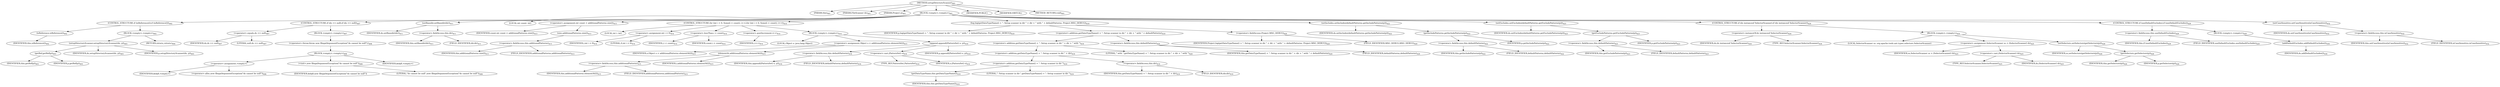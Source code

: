 digraph "setupDirectoryScanner" {  
"854" [label = <(METHOD,setupDirectoryScanner)<SUB>401</SUB>> ]
"88" [label = <(PARAM,this)<SUB>401</SUB>> ]
"855" [label = <(PARAM,FileScanner ds)<SUB>401</SUB>> ]
"856" [label = <(PARAM,Project p)<SUB>401</SUB>> ]
"857" [label = <(BLOCK,&lt;empty&gt;,&lt;empty&gt;)<SUB>401</SUB>> ]
"858" [label = <(CONTROL_STRUCTURE,if (isReference()),if (isReference()))<SUB>402</SUB>> ]
"859" [label = <(isReference,isReference())<SUB>402</SUB>> ]
"87" [label = <(IDENTIFIER,this,isReference())<SUB>402</SUB>> ]
"860" [label = <(BLOCK,&lt;empty&gt;,&lt;empty&gt;)<SUB>402</SUB>> ]
"861" [label = <(setupDirectoryScanner,setupDirectoryScanner(ds, p))<SUB>403</SUB>> ]
"862" [label = <(getRef,getRef(p))<SUB>403</SUB>> ]
"89" [label = <(IDENTIFIER,this,getRef(p))<SUB>403</SUB>> ]
"863" [label = <(IDENTIFIER,p,getRef(p))<SUB>403</SUB>> ]
"864" [label = <(IDENTIFIER,ds,setupDirectoryScanner(ds, p))<SUB>403</SUB>> ]
"865" [label = <(IDENTIFIER,p,setupDirectoryScanner(ds, p))<SUB>403</SUB>> ]
"866" [label = <(RETURN,return;,return;)<SUB>404</SUB>> ]
"867" [label = <(CONTROL_STRUCTURE,if (ds == null),if (ds == null))<SUB>407</SUB>> ]
"868" [label = <(&lt;operator&gt;.equals,ds == null)<SUB>407</SUB>> ]
"869" [label = <(IDENTIFIER,ds,ds == null)<SUB>407</SUB>> ]
"870" [label = <(LITERAL,null,ds == null)<SUB>407</SUB>> ]
"871" [label = <(BLOCK,&lt;empty&gt;,&lt;empty&gt;)<SUB>407</SUB>> ]
"872" [label = <(&lt;operator&gt;.throw,throw new IllegalArgumentException(&quot;ds cannot be null&quot;);)<SUB>408</SUB>> ]
"873" [label = <(BLOCK,&lt;empty&gt;,&lt;empty&gt;)<SUB>408</SUB>> ]
"874" [label = <(&lt;operator&gt;.assignment,&lt;empty&gt;)> ]
"875" [label = <(IDENTIFIER,$obj8,&lt;empty&gt;)> ]
"876" [label = <(&lt;operator&gt;.alloc,new IllegalArgumentException(&quot;ds cannot be null&quot;))<SUB>408</SUB>> ]
"877" [label = <(&lt;init&gt;,new IllegalArgumentException(&quot;ds cannot be null&quot;))<SUB>408</SUB>> ]
"878" [label = <(IDENTIFIER,$obj8,new IllegalArgumentException(&quot;ds cannot be null&quot;))> ]
"879" [label = <(LITERAL,&quot;ds cannot be null&quot;,new IllegalArgumentException(&quot;ds cannot be null&quot;))<SUB>408</SUB>> ]
"880" [label = <(IDENTIFIER,$obj8,&lt;empty&gt;)> ]
"881" [label = <(setBasedir,setBasedir(dir))<SUB>411</SUB>> ]
"882" [label = <(IDENTIFIER,ds,setBasedir(dir))<SUB>411</SUB>> ]
"883" [label = <(&lt;operator&gt;.fieldAccess,this.dir)<SUB>411</SUB>> ]
"884" [label = <(IDENTIFIER,this,setBasedir(dir))<SUB>411</SUB>> ]
"885" [label = <(FIELD_IDENTIFIER,dir,dir)<SUB>411</SUB>> ]
"886" [label = <(LOCAL,int count: int)> ]
"887" [label = <(&lt;operator&gt;.assignment,int count = additionalPatterns.size())<SUB>413</SUB>> ]
"888" [label = <(IDENTIFIER,count,int count = additionalPatterns.size())<SUB>413</SUB>> ]
"889" [label = <(size,additionalPatterns.size())<SUB>413</SUB>> ]
"890" [label = <(&lt;operator&gt;.fieldAccess,this.additionalPatterns)<SUB>413</SUB>> ]
"891" [label = <(IDENTIFIER,this,additionalPatterns.size())<SUB>413</SUB>> ]
"892" [label = <(FIELD_IDENTIFIER,additionalPatterns,additionalPatterns)<SUB>413</SUB>> ]
"893" [label = <(CONTROL_STRUCTURE,for (int i = 0; Some(i &lt; count); i++),for (int i = 0; Some(i &lt; count); i++))<SUB>414</SUB>> ]
"894" [label = <(LOCAL,int i: int)> ]
"895" [label = <(&lt;operator&gt;.assignment,int i = 0)<SUB>414</SUB>> ]
"896" [label = <(IDENTIFIER,i,int i = 0)<SUB>414</SUB>> ]
"897" [label = <(LITERAL,0,int i = 0)<SUB>414</SUB>> ]
"898" [label = <(&lt;operator&gt;.lessThan,i &lt; count)<SUB>414</SUB>> ]
"899" [label = <(IDENTIFIER,i,i &lt; count)<SUB>414</SUB>> ]
"900" [label = <(IDENTIFIER,count,i &lt; count)<SUB>414</SUB>> ]
"901" [label = <(&lt;operator&gt;.postIncrement,i++)<SUB>414</SUB>> ]
"902" [label = <(IDENTIFIER,i,i++)<SUB>414</SUB>> ]
"903" [label = <(BLOCK,&lt;empty&gt;,&lt;empty&gt;)<SUB>414</SUB>> ]
"904" [label = <(LOCAL,Object o: java.lang.Object)> ]
"905" [label = <(&lt;operator&gt;.assignment,Object o = additionalPatterns.elementAt(i))<SUB>415</SUB>> ]
"906" [label = <(IDENTIFIER,o,Object o = additionalPatterns.elementAt(i))<SUB>415</SUB>> ]
"907" [label = <(elementAt,additionalPatterns.elementAt(i))<SUB>415</SUB>> ]
"908" [label = <(&lt;operator&gt;.fieldAccess,this.additionalPatterns)<SUB>415</SUB>> ]
"909" [label = <(IDENTIFIER,this,additionalPatterns.elementAt(i))<SUB>415</SUB>> ]
"910" [label = <(FIELD_IDENTIFIER,additionalPatterns,additionalPatterns)<SUB>415</SUB>> ]
"911" [label = <(IDENTIFIER,i,additionalPatterns.elementAt(i))<SUB>415</SUB>> ]
"912" [label = <(append,append((PatternSet) o, p))<SUB>416</SUB>> ]
"913" [label = <(&lt;operator&gt;.fieldAccess,this.defaultPatterns)<SUB>416</SUB>> ]
"914" [label = <(IDENTIFIER,this,append((PatternSet) o, p))<SUB>416</SUB>> ]
"915" [label = <(FIELD_IDENTIFIER,defaultPatterns,defaultPatterns)<SUB>416</SUB>> ]
"916" [label = <(&lt;operator&gt;.cast,(PatternSet) o)<SUB>416</SUB>> ]
"917" [label = <(TYPE_REF,PatternSet,PatternSet)<SUB>416</SUB>> ]
"918" [label = <(IDENTIFIER,o,(PatternSet) o)<SUB>416</SUB>> ]
"919" [label = <(IDENTIFIER,p,append((PatternSet) o, p))<SUB>416</SUB>> ]
"920" [label = <(log,log(getDataTypeName() + &quot;: Setup scanner in dir &quot; + dir + &quot; with &quot; + defaultPatterns, Project.MSG_DEBUG))<SUB>419</SUB>> ]
"921" [label = <(IDENTIFIER,p,log(getDataTypeName() + &quot;: Setup scanner in dir &quot; + dir + &quot; with &quot; + defaultPatterns, Project.MSG_DEBUG))<SUB>419</SUB>> ]
"922" [label = <(&lt;operator&gt;.addition,getDataTypeName() + &quot;: Setup scanner in dir &quot; + dir + &quot; with &quot; + defaultPatterns)<SUB>419</SUB>> ]
"923" [label = <(&lt;operator&gt;.addition,getDataTypeName() + &quot;: Setup scanner in dir &quot; + dir + &quot; with &quot;)<SUB>419</SUB>> ]
"924" [label = <(&lt;operator&gt;.addition,getDataTypeName() + &quot;: Setup scanner in dir &quot; + dir)<SUB>419</SUB>> ]
"925" [label = <(&lt;operator&gt;.addition,getDataTypeName() + &quot;: Setup scanner in dir &quot;)<SUB>419</SUB>> ]
"926" [label = <(getDataTypeName,this.getDataTypeName())<SUB>419</SUB>> ]
"90" [label = <(IDENTIFIER,this,this.getDataTypeName())<SUB>419</SUB>> ]
"927" [label = <(LITERAL,&quot;: Setup scanner in dir &quot;,getDataTypeName() + &quot;: Setup scanner in dir &quot;)<SUB>419</SUB>> ]
"928" [label = <(&lt;operator&gt;.fieldAccess,this.dir)<SUB>419</SUB>> ]
"929" [label = <(IDENTIFIER,this,getDataTypeName() + &quot;: Setup scanner in dir &quot; + dir)<SUB>419</SUB>> ]
"930" [label = <(FIELD_IDENTIFIER,dir,dir)<SUB>419</SUB>> ]
"931" [label = <(LITERAL,&quot; with &quot;,getDataTypeName() + &quot;: Setup scanner in dir &quot; + dir + &quot; with &quot;)<SUB>420</SUB>> ]
"932" [label = <(&lt;operator&gt;.fieldAccess,this.defaultPatterns)<SUB>420</SUB>> ]
"933" [label = <(IDENTIFIER,this,getDataTypeName() + &quot;: Setup scanner in dir &quot; + dir + &quot; with &quot; + defaultPatterns)<SUB>420</SUB>> ]
"934" [label = <(FIELD_IDENTIFIER,defaultPatterns,defaultPatterns)<SUB>420</SUB>> ]
"935" [label = <(&lt;operator&gt;.fieldAccess,Project.MSG_DEBUG)<SUB>420</SUB>> ]
"936" [label = <(IDENTIFIER,Project,log(getDataTypeName() + &quot;: Setup scanner in dir &quot; + dir + &quot; with &quot; + defaultPatterns, Project.MSG_DEBUG))<SUB>420</SUB>> ]
"937" [label = <(FIELD_IDENTIFIER,MSG_DEBUG,MSG_DEBUG)<SUB>420</SUB>> ]
"938" [label = <(setIncludes,setIncludes(defaultPatterns.getIncludePatterns(p)))<SUB>422</SUB>> ]
"939" [label = <(IDENTIFIER,ds,setIncludes(defaultPatterns.getIncludePatterns(p)))<SUB>422</SUB>> ]
"940" [label = <(getIncludePatterns,getIncludePatterns(p))<SUB>422</SUB>> ]
"941" [label = <(&lt;operator&gt;.fieldAccess,this.defaultPatterns)<SUB>422</SUB>> ]
"942" [label = <(IDENTIFIER,this,getIncludePatterns(p))<SUB>422</SUB>> ]
"943" [label = <(FIELD_IDENTIFIER,defaultPatterns,defaultPatterns)<SUB>422</SUB>> ]
"944" [label = <(IDENTIFIER,p,getIncludePatterns(p))<SUB>422</SUB>> ]
"945" [label = <(setExcludes,setExcludes(defaultPatterns.getExcludePatterns(p)))<SUB>423</SUB>> ]
"946" [label = <(IDENTIFIER,ds,setExcludes(defaultPatterns.getExcludePatterns(p)))<SUB>423</SUB>> ]
"947" [label = <(getExcludePatterns,getExcludePatterns(p))<SUB>423</SUB>> ]
"948" [label = <(&lt;operator&gt;.fieldAccess,this.defaultPatterns)<SUB>423</SUB>> ]
"949" [label = <(IDENTIFIER,this,getExcludePatterns(p))<SUB>423</SUB>> ]
"950" [label = <(FIELD_IDENTIFIER,defaultPatterns,defaultPatterns)<SUB>423</SUB>> ]
"951" [label = <(IDENTIFIER,p,getExcludePatterns(p))<SUB>423</SUB>> ]
"952" [label = <(CONTROL_STRUCTURE,if (ds instanceof SelectorScanner),if (ds instanceof SelectorScanner))<SUB>424</SUB>> ]
"953" [label = <(&lt;operator&gt;.instanceOf,ds instanceof SelectorScanner)<SUB>424</SUB>> ]
"954" [label = <(IDENTIFIER,ds,ds instanceof SelectorScanner)<SUB>424</SUB>> ]
"955" [label = <(TYPE_REF,SelectorScanner,SelectorScanner)<SUB>424</SUB>> ]
"956" [label = <(BLOCK,&lt;empty&gt;,&lt;empty&gt;)<SUB>424</SUB>> ]
"957" [label = <(LOCAL,SelectorScanner ss: org.apache.tools.ant.types.selectors.SelectorScanner)> ]
"958" [label = <(&lt;operator&gt;.assignment,SelectorScanner ss = (SelectorScanner) ds)<SUB>425</SUB>> ]
"959" [label = <(IDENTIFIER,ss,SelectorScanner ss = (SelectorScanner) ds)<SUB>425</SUB>> ]
"960" [label = <(&lt;operator&gt;.cast,(SelectorScanner) ds)<SUB>425</SUB>> ]
"961" [label = <(TYPE_REF,SelectorScanner,SelectorScanner)<SUB>425</SUB>> ]
"962" [label = <(IDENTIFIER,ds,(SelectorScanner) ds)<SUB>425</SUB>> ]
"963" [label = <(setSelectors,setSelectors(getSelectors(p)))<SUB>426</SUB>> ]
"964" [label = <(IDENTIFIER,ss,setSelectors(getSelectors(p)))<SUB>426</SUB>> ]
"965" [label = <(getSelectors,getSelectors(p))<SUB>426</SUB>> ]
"91" [label = <(IDENTIFIER,this,getSelectors(p))<SUB>426</SUB>> ]
"966" [label = <(IDENTIFIER,p,getSelectors(p))<SUB>426</SUB>> ]
"967" [label = <(CONTROL_STRUCTURE,if (useDefaultExcludes),if (useDefaultExcludes))<SUB>429</SUB>> ]
"968" [label = <(&lt;operator&gt;.fieldAccess,this.useDefaultExcludes)<SUB>429</SUB>> ]
"969" [label = <(IDENTIFIER,this,if (useDefaultExcludes))<SUB>429</SUB>> ]
"970" [label = <(FIELD_IDENTIFIER,useDefaultExcludes,useDefaultExcludes)<SUB>429</SUB>> ]
"971" [label = <(BLOCK,&lt;empty&gt;,&lt;empty&gt;)<SUB>429</SUB>> ]
"972" [label = <(addDefaultExcludes,addDefaultExcludes())<SUB>430</SUB>> ]
"973" [label = <(IDENTIFIER,ds,addDefaultExcludes())<SUB>430</SUB>> ]
"974" [label = <(setCaseSensitive,setCaseSensitive(isCaseSensitive))<SUB>432</SUB>> ]
"975" [label = <(IDENTIFIER,ds,setCaseSensitive(isCaseSensitive))<SUB>432</SUB>> ]
"976" [label = <(&lt;operator&gt;.fieldAccess,this.isCaseSensitive)<SUB>432</SUB>> ]
"977" [label = <(IDENTIFIER,this,setCaseSensitive(isCaseSensitive))<SUB>432</SUB>> ]
"978" [label = <(FIELD_IDENTIFIER,isCaseSensitive,isCaseSensitive)<SUB>432</SUB>> ]
"979" [label = <(MODIFIER,PUBLIC)> ]
"980" [label = <(MODIFIER,VIRTUAL)> ]
"981" [label = <(METHOD_RETURN,void)<SUB>401</SUB>> ]
  "854" -> "88" 
  "854" -> "855" 
  "854" -> "856" 
  "854" -> "857" 
  "854" -> "979" 
  "854" -> "980" 
  "854" -> "981" 
  "857" -> "858" 
  "857" -> "867" 
  "857" -> "881" 
  "857" -> "886" 
  "857" -> "887" 
  "857" -> "893" 
  "857" -> "920" 
  "857" -> "938" 
  "857" -> "945" 
  "857" -> "952" 
  "857" -> "967" 
  "857" -> "974" 
  "858" -> "859" 
  "858" -> "860" 
  "859" -> "87" 
  "860" -> "861" 
  "860" -> "866" 
  "861" -> "862" 
  "861" -> "864" 
  "861" -> "865" 
  "862" -> "89" 
  "862" -> "863" 
  "867" -> "868" 
  "867" -> "871" 
  "868" -> "869" 
  "868" -> "870" 
  "871" -> "872" 
  "872" -> "873" 
  "873" -> "874" 
  "873" -> "877" 
  "873" -> "880" 
  "874" -> "875" 
  "874" -> "876" 
  "877" -> "878" 
  "877" -> "879" 
  "881" -> "882" 
  "881" -> "883" 
  "883" -> "884" 
  "883" -> "885" 
  "887" -> "888" 
  "887" -> "889" 
  "889" -> "890" 
  "890" -> "891" 
  "890" -> "892" 
  "893" -> "894" 
  "893" -> "895" 
  "893" -> "898" 
  "893" -> "901" 
  "893" -> "903" 
  "895" -> "896" 
  "895" -> "897" 
  "898" -> "899" 
  "898" -> "900" 
  "901" -> "902" 
  "903" -> "904" 
  "903" -> "905" 
  "903" -> "912" 
  "905" -> "906" 
  "905" -> "907" 
  "907" -> "908" 
  "907" -> "911" 
  "908" -> "909" 
  "908" -> "910" 
  "912" -> "913" 
  "912" -> "916" 
  "912" -> "919" 
  "913" -> "914" 
  "913" -> "915" 
  "916" -> "917" 
  "916" -> "918" 
  "920" -> "921" 
  "920" -> "922" 
  "920" -> "935" 
  "922" -> "923" 
  "922" -> "932" 
  "923" -> "924" 
  "923" -> "931" 
  "924" -> "925" 
  "924" -> "928" 
  "925" -> "926" 
  "925" -> "927" 
  "926" -> "90" 
  "928" -> "929" 
  "928" -> "930" 
  "932" -> "933" 
  "932" -> "934" 
  "935" -> "936" 
  "935" -> "937" 
  "938" -> "939" 
  "938" -> "940" 
  "940" -> "941" 
  "940" -> "944" 
  "941" -> "942" 
  "941" -> "943" 
  "945" -> "946" 
  "945" -> "947" 
  "947" -> "948" 
  "947" -> "951" 
  "948" -> "949" 
  "948" -> "950" 
  "952" -> "953" 
  "952" -> "956" 
  "953" -> "954" 
  "953" -> "955" 
  "956" -> "957" 
  "956" -> "958" 
  "956" -> "963" 
  "958" -> "959" 
  "958" -> "960" 
  "960" -> "961" 
  "960" -> "962" 
  "963" -> "964" 
  "963" -> "965" 
  "965" -> "91" 
  "965" -> "966" 
  "967" -> "968" 
  "967" -> "971" 
  "968" -> "969" 
  "968" -> "970" 
  "971" -> "972" 
  "972" -> "973" 
  "974" -> "975" 
  "974" -> "976" 
  "976" -> "977" 
  "976" -> "978" 
}
